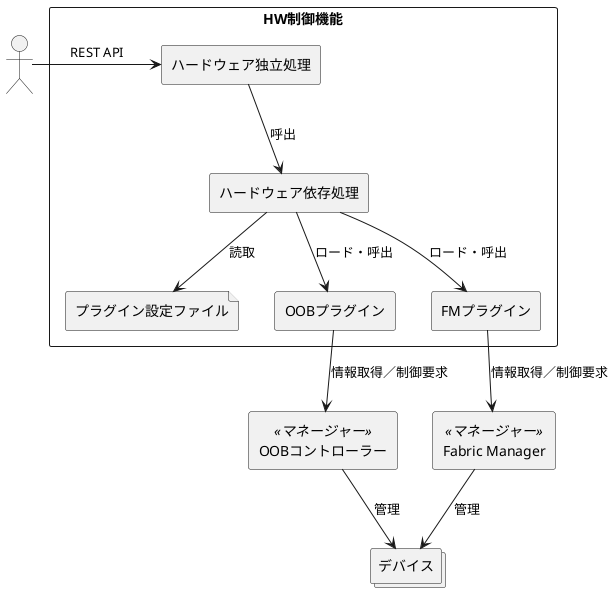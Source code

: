 @startuml "01_system"

actor " " as consumer
rectangle "HW制御機能" as hw_control {
    rectangle "ハードウェア独立処理" as hw_control_hw_independent
    rectangle "ハードウェア依存処理" as hw_control_hw_dependent
    file "プラグイン設定ファイル" as config
    rectangle "OOBプラグイン" as oob_plugin
    rectangle "FMプラグイン" as fm_plugin
}

agent "OOBコントローラー" <<マネージャー>> as oob
agent "Fabric Manager"    <<マネージャー>> as fm
collections "デバイス" as devices

hw_control_hw_dependent --> config: 読取
hw_control_hw_dependent --> oob_plugin: ロード・呼出
hw_control_hw_dependent -->  fm_plugin: ロード・呼出

consumer -> hw_control_hw_independent: REST API
hw_control_hw_independent --> hw_control_hw_dependent: 呼出
oob_plugin --> oob: 情報取得／制御要求
fm_plugin  -->  fm: 情報取得／制御要求
oob --> devices: 管理
fm  --> devices: 管理

@enduml